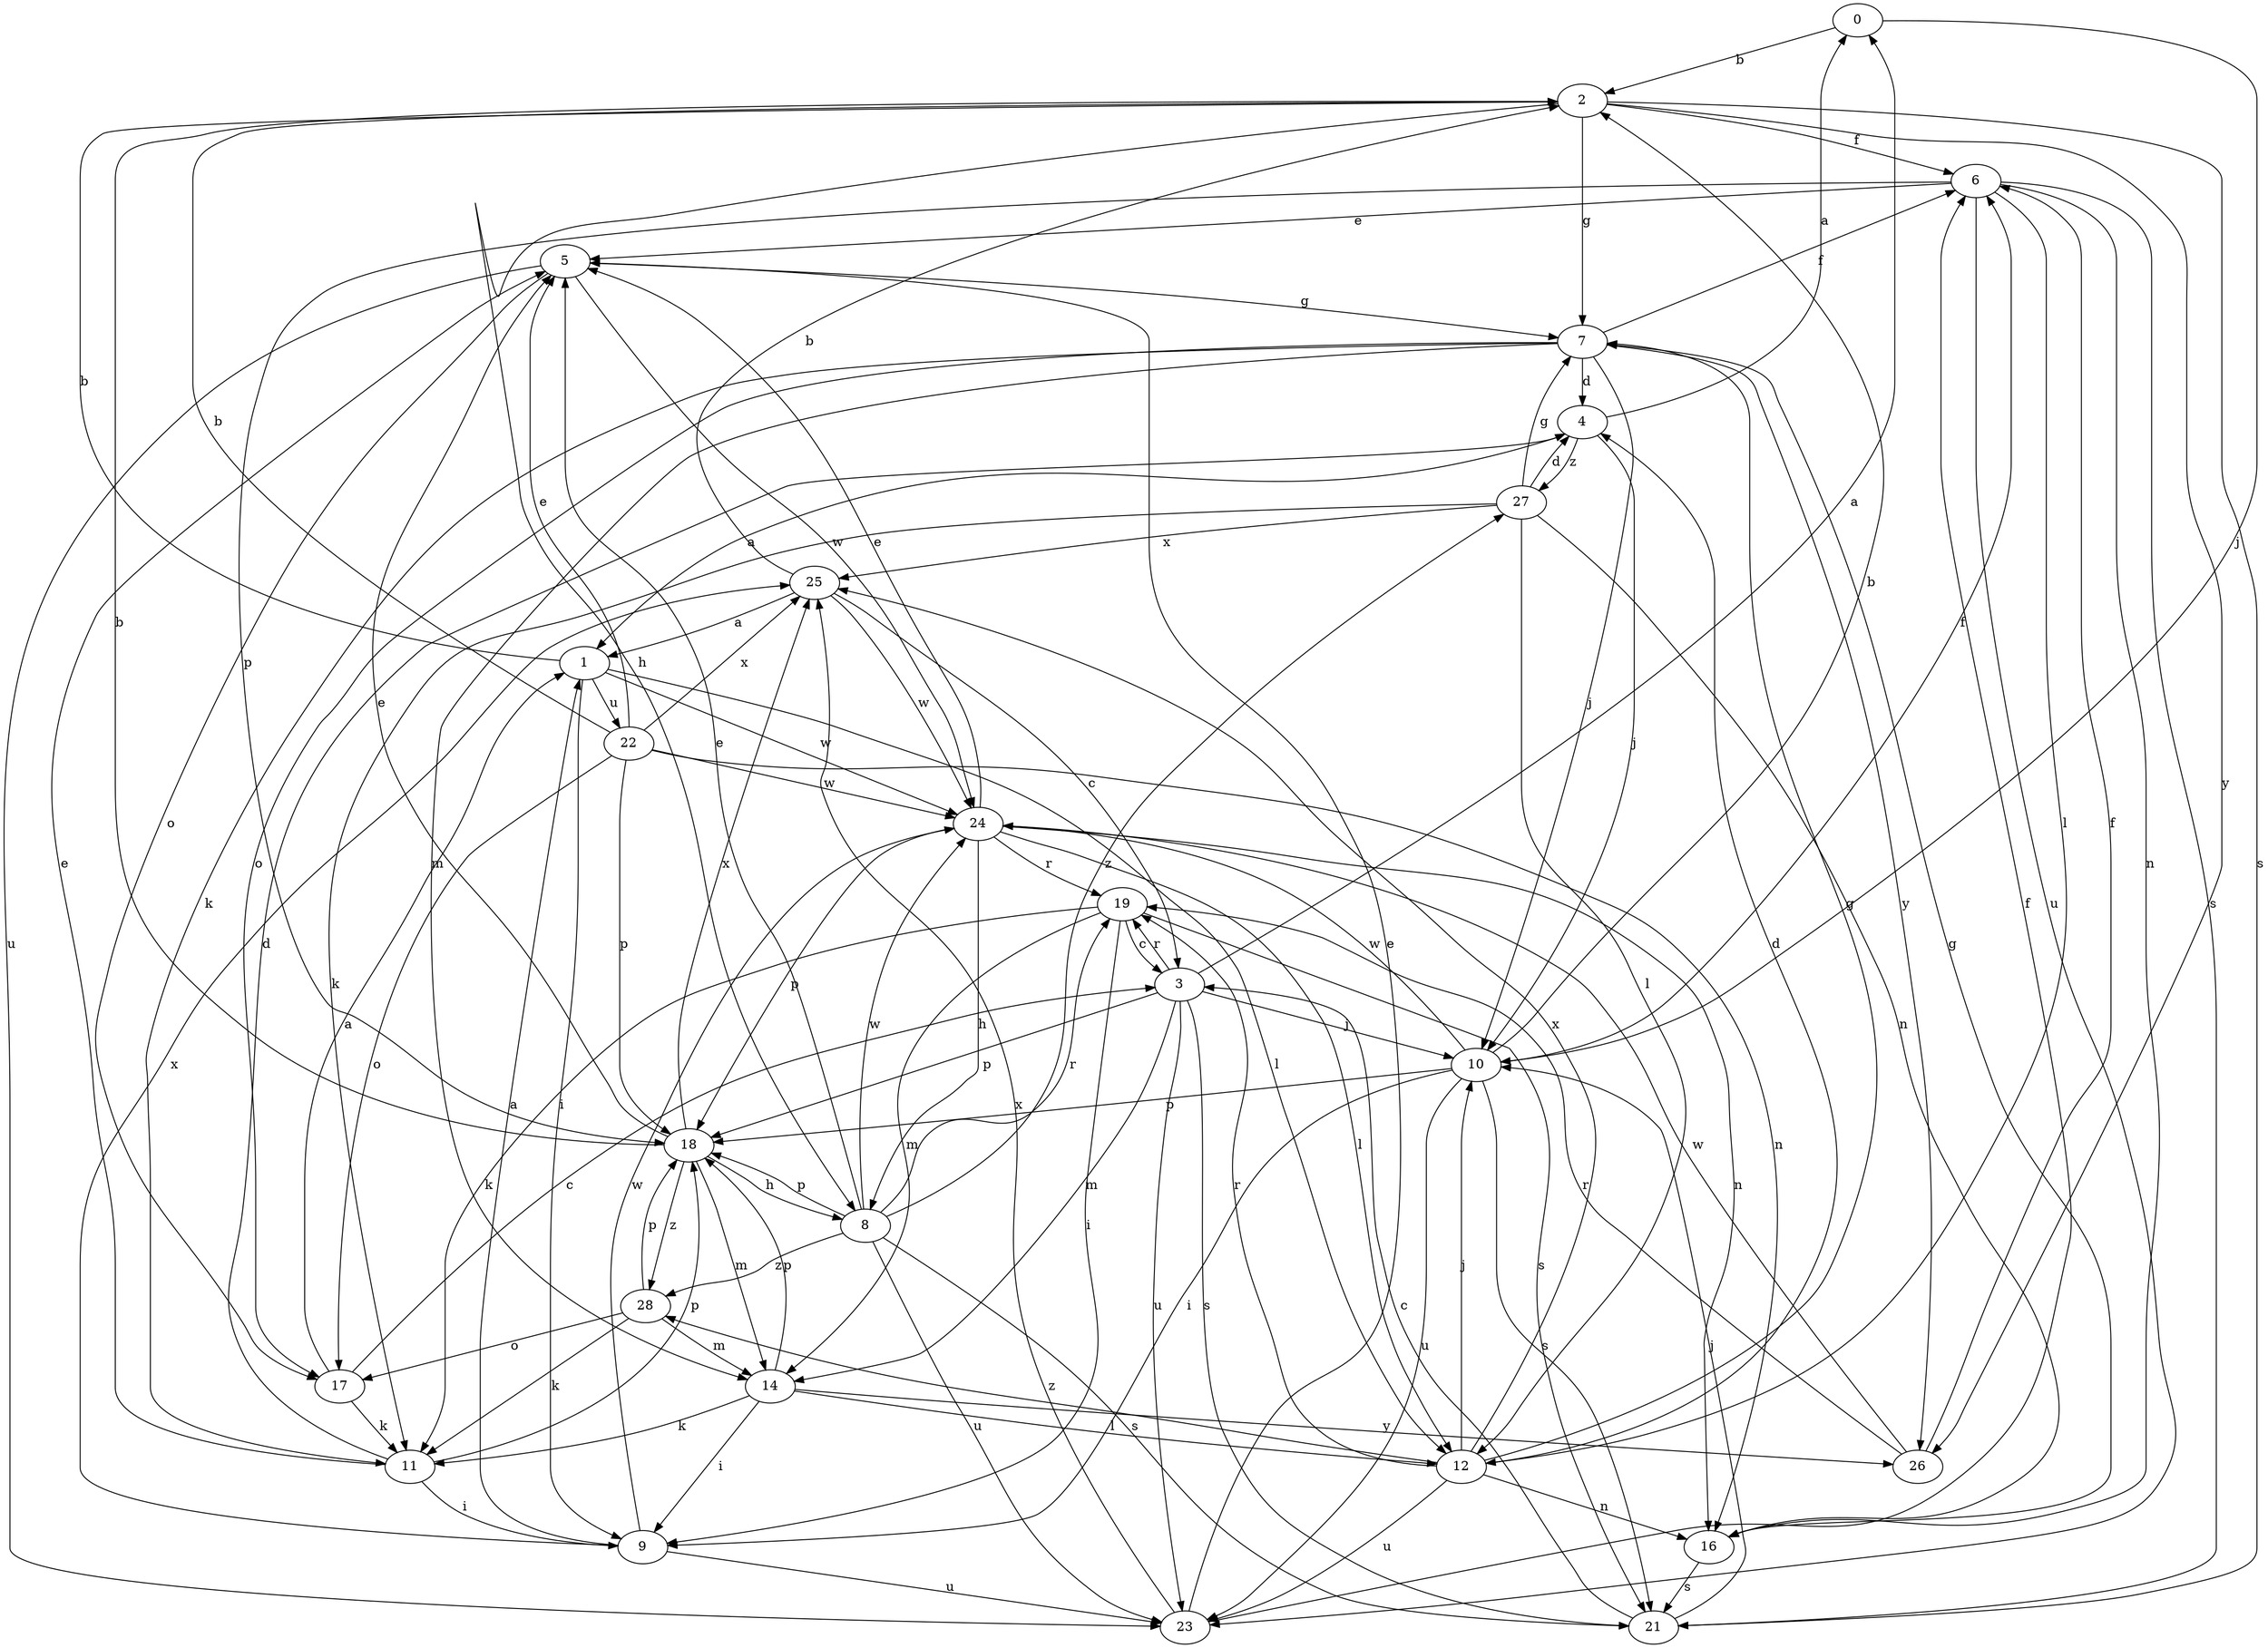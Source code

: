 strict digraph  {
0;
1;
2;
3;
4;
5;
6;
7;
8;
9;
10;
11;
12;
14;
16;
17;
18;
19;
21;
22;
23;
24;
25;
26;
27;
28;
0 -> 2  [label=b];
0 -> 10  [label=j];
1 -> 2  [label=b];
1 -> 9  [label=i];
1 -> 12  [label=l];
1 -> 22  [label=u];
1 -> 24  [label=w];
2 -> 6  [label=f];
2 -> 7  [label=g];
2 -> 8  [label=h];
2 -> 21  [label=s];
2 -> 26  [label=y];
3 -> 0  [label=a];
3 -> 10  [label=j];
3 -> 14  [label=m];
3 -> 18  [label=p];
3 -> 19  [label=r];
3 -> 21  [label=s];
3 -> 23  [label=u];
4 -> 0  [label=a];
4 -> 1  [label=a];
4 -> 10  [label=j];
4 -> 27  [label=z];
5 -> 7  [label=g];
5 -> 17  [label=o];
5 -> 23  [label=u];
5 -> 24  [label=w];
6 -> 5  [label=e];
6 -> 12  [label=l];
6 -> 16  [label=n];
6 -> 18  [label=p];
6 -> 21  [label=s];
6 -> 23  [label=u];
7 -> 4  [label=d];
7 -> 6  [label=f];
7 -> 10  [label=j];
7 -> 11  [label=k];
7 -> 14  [label=m];
7 -> 17  [label=o];
7 -> 26  [label=y];
8 -> 5  [label=e];
8 -> 18  [label=p];
8 -> 19  [label=r];
8 -> 21  [label=s];
8 -> 23  [label=u];
8 -> 24  [label=w];
8 -> 27  [label=z];
8 -> 28  [label=z];
9 -> 1  [label=a];
9 -> 23  [label=u];
9 -> 24  [label=w];
9 -> 25  [label=x];
10 -> 2  [label=b];
10 -> 6  [label=f];
10 -> 9  [label=i];
10 -> 18  [label=p];
10 -> 21  [label=s];
10 -> 23  [label=u];
10 -> 24  [label=w];
11 -> 4  [label=d];
11 -> 5  [label=e];
11 -> 9  [label=i];
11 -> 18  [label=p];
12 -> 4  [label=d];
12 -> 7  [label=g];
12 -> 10  [label=j];
12 -> 16  [label=n];
12 -> 19  [label=r];
12 -> 23  [label=u];
12 -> 25  [label=x];
12 -> 28  [label=z];
14 -> 9  [label=i];
14 -> 11  [label=k];
14 -> 12  [label=l];
14 -> 18  [label=p];
14 -> 26  [label=y];
16 -> 7  [label=g];
16 -> 21  [label=s];
17 -> 1  [label=a];
17 -> 3  [label=c];
17 -> 11  [label=k];
18 -> 2  [label=b];
18 -> 5  [label=e];
18 -> 8  [label=h];
18 -> 14  [label=m];
18 -> 25  [label=x];
18 -> 28  [label=z];
19 -> 3  [label=c];
19 -> 9  [label=i];
19 -> 11  [label=k];
19 -> 14  [label=m];
19 -> 21  [label=s];
21 -> 3  [label=c];
21 -> 10  [label=j];
22 -> 2  [label=b];
22 -> 5  [label=e];
22 -> 16  [label=n];
22 -> 17  [label=o];
22 -> 18  [label=p];
22 -> 24  [label=w];
22 -> 25  [label=x];
23 -> 5  [label=e];
23 -> 6  [label=f];
23 -> 25  [label=x];
24 -> 5  [label=e];
24 -> 8  [label=h];
24 -> 12  [label=l];
24 -> 16  [label=n];
24 -> 18  [label=p];
24 -> 19  [label=r];
25 -> 1  [label=a];
25 -> 2  [label=b];
25 -> 3  [label=c];
25 -> 24  [label=w];
26 -> 6  [label=f];
26 -> 19  [label=r];
26 -> 24  [label=w];
27 -> 4  [label=d];
27 -> 7  [label=g];
27 -> 11  [label=k];
27 -> 12  [label=l];
27 -> 16  [label=n];
27 -> 25  [label=x];
28 -> 11  [label=k];
28 -> 14  [label=m];
28 -> 17  [label=o];
28 -> 18  [label=p];
}
